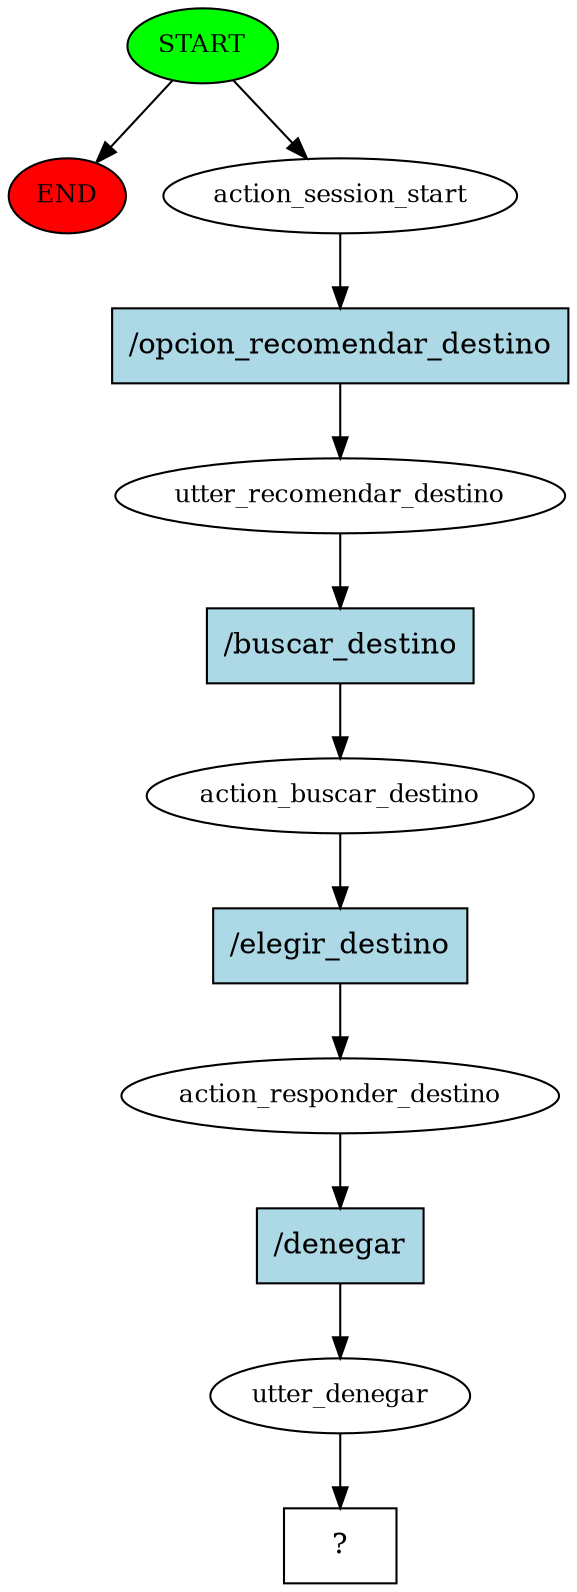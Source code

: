 digraph  {
0 [class="start active", fillcolor=green, fontsize=12, label=START, style=filled];
"-1" [class=end, fillcolor=red, fontsize=12, label=END, style=filled];
1 [class=active, fontsize=12, label=action_session_start];
2 [class=active, fontsize=12, label=utter_recomendar_destino];
3 [class=active, fontsize=12, label=action_buscar_destino];
4 [class=active, fontsize=12, label=action_responder_destino];
5 [class=active, fontsize=12, label=utter_denegar];
6 [class="intent dashed active", label="  ?  ", shape=rect];
7 [class="intent active", fillcolor=lightblue, label="/opcion_recomendar_destino", shape=rect, style=filled];
8 [class="intent active", fillcolor=lightblue, label="/buscar_destino", shape=rect, style=filled];
9 [class="intent active", fillcolor=lightblue, label="/elegir_destino", shape=rect, style=filled];
10 [class="intent active", fillcolor=lightblue, label="/denegar", shape=rect, style=filled];
0 -> "-1"  [class="", key=NONE, label=""];
0 -> 1  [class=active, key=NONE, label=""];
1 -> 7  [class=active, key=0];
2 -> 8  [class=active, key=0];
3 -> 9  [class=active, key=0];
4 -> 10  [class=active, key=0];
5 -> 6  [class=active, key=NONE, label=""];
7 -> 2  [class=active, key=0];
8 -> 3  [class=active, key=0];
9 -> 4  [class=active, key=0];
10 -> 5  [class=active, key=0];
}
